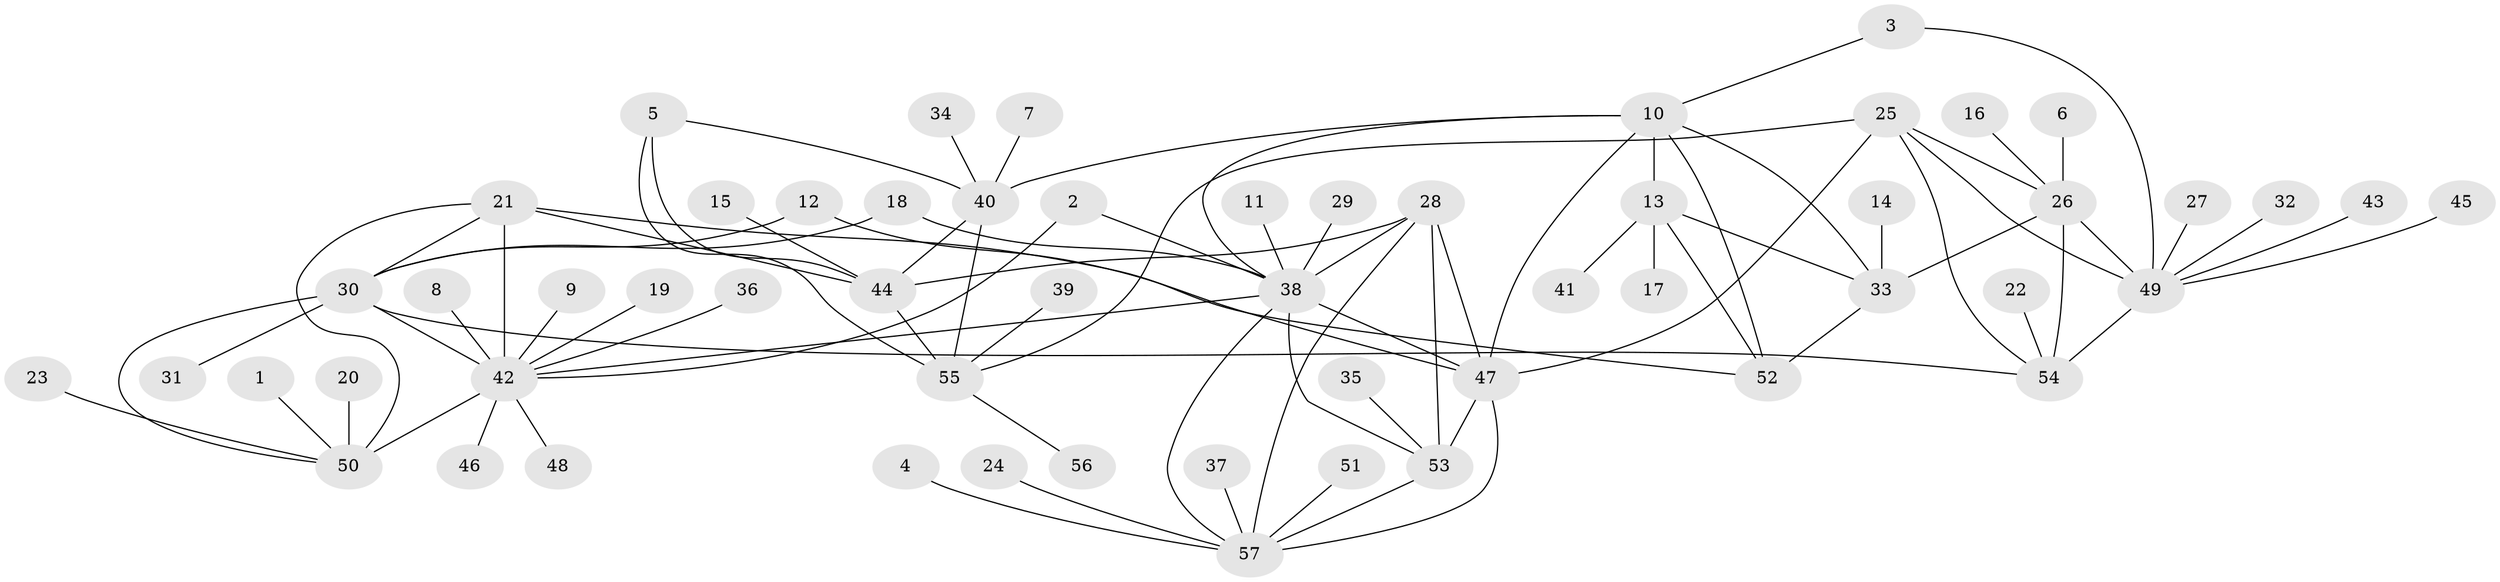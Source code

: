 // original degree distribution, {12: 0.00909090909090909, 7: 0.045454545454545456, 9: 0.045454545454545456, 10: 0.01818181818181818, 6: 0.02727272727272727, 4: 0.01818181818181818, 8: 0.03636363636363636, 13: 0.00909090909090909, 5: 0.00909090909090909, 11: 0.00909090909090909, 1: 0.6363636363636364, 2: 0.12727272727272726, 3: 0.00909090909090909}
// Generated by graph-tools (version 1.1) at 2025/02/03/09/25 03:02:43]
// undirected, 57 vertices, 85 edges
graph export_dot {
graph [start="1"]
  node [color=gray90,style=filled];
  1;
  2;
  3;
  4;
  5;
  6;
  7;
  8;
  9;
  10;
  11;
  12;
  13;
  14;
  15;
  16;
  17;
  18;
  19;
  20;
  21;
  22;
  23;
  24;
  25;
  26;
  27;
  28;
  29;
  30;
  31;
  32;
  33;
  34;
  35;
  36;
  37;
  38;
  39;
  40;
  41;
  42;
  43;
  44;
  45;
  46;
  47;
  48;
  49;
  50;
  51;
  52;
  53;
  54;
  55;
  56;
  57;
  1 -- 50 [weight=1.0];
  2 -- 38 [weight=1.0];
  2 -- 42 [weight=1.0];
  3 -- 10 [weight=1.0];
  3 -- 49 [weight=1.0];
  4 -- 57 [weight=1.0];
  5 -- 40 [weight=1.0];
  5 -- 44 [weight=2.0];
  5 -- 55 [weight=1.0];
  6 -- 26 [weight=1.0];
  7 -- 40 [weight=1.0];
  8 -- 42 [weight=1.0];
  9 -- 42 [weight=1.0];
  10 -- 13 [weight=2.0];
  10 -- 33 [weight=1.0];
  10 -- 38 [weight=1.0];
  10 -- 40 [weight=1.0];
  10 -- 47 [weight=1.0];
  10 -- 52 [weight=1.0];
  11 -- 38 [weight=1.0];
  12 -- 30 [weight=1.0];
  12 -- 47 [weight=1.0];
  13 -- 17 [weight=1.0];
  13 -- 33 [weight=2.0];
  13 -- 41 [weight=1.0];
  13 -- 52 [weight=2.0];
  14 -- 33 [weight=1.0];
  15 -- 44 [weight=1.0];
  16 -- 26 [weight=1.0];
  18 -- 30 [weight=1.0];
  18 -- 38 [weight=1.0];
  19 -- 42 [weight=1.0];
  20 -- 50 [weight=1.0];
  21 -- 30 [weight=1.0];
  21 -- 42 [weight=2.0];
  21 -- 44 [weight=1.0];
  21 -- 50 [weight=1.0];
  21 -- 52 [weight=1.0];
  22 -- 54 [weight=1.0];
  23 -- 50 [weight=1.0];
  24 -- 57 [weight=1.0];
  25 -- 26 [weight=2.0];
  25 -- 47 [weight=1.0];
  25 -- 49 [weight=1.0];
  25 -- 54 [weight=1.0];
  25 -- 55 [weight=1.0];
  26 -- 33 [weight=1.0];
  26 -- 49 [weight=2.0];
  26 -- 54 [weight=2.0];
  27 -- 49 [weight=1.0];
  28 -- 38 [weight=1.0];
  28 -- 44 [weight=1.0];
  28 -- 47 [weight=1.0];
  28 -- 53 [weight=1.0];
  28 -- 57 [weight=1.0];
  29 -- 38 [weight=1.0];
  30 -- 31 [weight=1.0];
  30 -- 42 [weight=2.0];
  30 -- 50 [weight=1.0];
  30 -- 54 [weight=1.0];
  32 -- 49 [weight=1.0];
  33 -- 52 [weight=1.0];
  34 -- 40 [weight=1.0];
  35 -- 53 [weight=1.0];
  36 -- 42 [weight=1.0];
  37 -- 57 [weight=1.0];
  38 -- 42 [weight=1.0];
  38 -- 47 [weight=1.0];
  38 -- 53 [weight=1.0];
  38 -- 57 [weight=1.0];
  39 -- 55 [weight=1.0];
  40 -- 44 [weight=2.0];
  40 -- 55 [weight=1.0];
  42 -- 46 [weight=1.0];
  42 -- 48 [weight=1.0];
  42 -- 50 [weight=2.0];
  43 -- 49 [weight=1.0];
  44 -- 55 [weight=2.0];
  45 -- 49 [weight=1.0];
  47 -- 53 [weight=1.0];
  47 -- 57 [weight=1.0];
  49 -- 54 [weight=1.0];
  51 -- 57 [weight=1.0];
  53 -- 57 [weight=1.0];
  55 -- 56 [weight=1.0];
}
